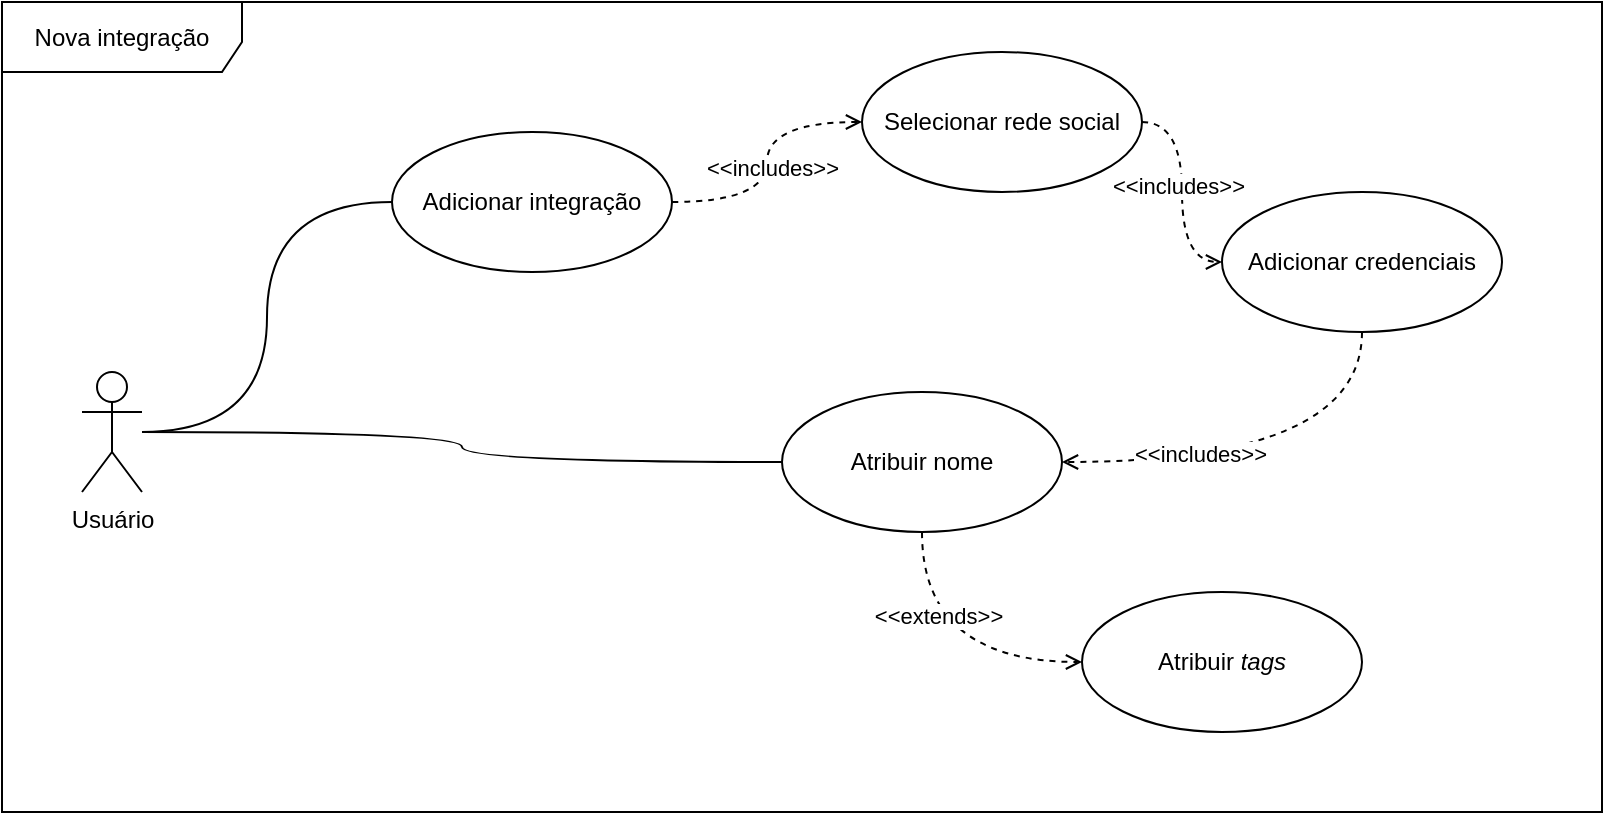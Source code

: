 <mxfile version="27.0.9">
  <diagram name="Page-1" id="_qw2nKSUtS-gzmmhCbGM">
    <mxGraphModel dx="1042" dy="674" grid="1" gridSize="10" guides="1" tooltips="1" connect="1" arrows="1" fold="1" page="1" pageScale="1" pageWidth="850" pageHeight="1100" math="0" shadow="0">
      <root>
        <mxCell id="0" />
        <mxCell id="1" parent="0" />
        <mxCell id="ppyu9AYOxugM7ncmXc7M-3" style="edgeStyle=orthogonalEdgeStyle;rounded=0;orthogonalLoop=1;jettySize=auto;html=1;entryX=0;entryY=0.5;entryDx=0;entryDy=0;endArrow=none;endFill=0;curved=1;startFill=0;" parent="1" source="ppyu9AYOxugM7ncmXc7M-1" target="ppyu9AYOxugM7ncmXc7M-2" edge="1">
          <mxGeometry relative="1" as="geometry" />
        </mxCell>
        <mxCell id="ppyu9AYOxugM7ncmXc7M-11" style="edgeStyle=orthogonalEdgeStyle;rounded=0;orthogonalLoop=1;jettySize=auto;html=1;entryX=0;entryY=0.5;entryDx=0;entryDy=0;curved=1;endArrow=none;startFill=0;" parent="1" source="ppyu9AYOxugM7ncmXc7M-1" target="ppyu9AYOxugM7ncmXc7M-10" edge="1">
          <mxGeometry relative="1" as="geometry" />
        </mxCell>
        <mxCell id="ppyu9AYOxugM7ncmXc7M-1" value="Usuário" style="shape=umlActor;verticalLabelPosition=bottom;verticalAlign=top;html=1;" parent="1" vertex="1">
          <mxGeometry x="130" y="270" width="30" height="60" as="geometry" />
        </mxCell>
        <mxCell id="ppyu9AYOxugM7ncmXc7M-5" style="edgeStyle=orthogonalEdgeStyle;rounded=0;orthogonalLoop=1;jettySize=auto;html=1;entryX=0;entryY=0.5;entryDx=0;entryDy=0;dashed=1;curved=1;endArrow=open;endFill=0;" parent="1" source="ppyu9AYOxugM7ncmXc7M-2" target="ppyu9AYOxugM7ncmXc7M-4" edge="1">
          <mxGeometry relative="1" as="geometry" />
        </mxCell>
        <mxCell id="ppyu9AYOxugM7ncmXc7M-6" value="&amp;lt;&amp;lt;includes&amp;gt;&amp;gt;" style="edgeLabel;html=1;align=center;verticalAlign=middle;resizable=0;points=[];" parent="ppyu9AYOxugM7ncmXc7M-5" vertex="1" connectable="0">
          <mxGeometry x="-0.04" y="-2" relative="1" as="geometry">
            <mxPoint as="offset" />
          </mxGeometry>
        </mxCell>
        <mxCell id="ppyu9AYOxugM7ncmXc7M-2" value="Adicionar integração" style="ellipse;whiteSpace=wrap;html=1;" parent="1" vertex="1">
          <mxGeometry x="285" y="150" width="140" height="70" as="geometry" />
        </mxCell>
        <mxCell id="ppyu9AYOxugM7ncmXc7M-8" style="edgeStyle=orthogonalEdgeStyle;rounded=0;orthogonalLoop=1;jettySize=auto;html=1;entryX=0;entryY=0.5;entryDx=0;entryDy=0;dashed=1;curved=1;endArrow=open;endFill=0;" parent="1" source="ppyu9AYOxugM7ncmXc7M-4" target="ppyu9AYOxugM7ncmXc7M-7" edge="1">
          <mxGeometry relative="1" as="geometry" />
        </mxCell>
        <mxCell id="ppyu9AYOxugM7ncmXc7M-9" value="&amp;lt;&amp;lt;includes&amp;gt;&amp;gt;" style="edgeLabel;html=1;align=center;verticalAlign=middle;resizable=0;points=[];" parent="ppyu9AYOxugM7ncmXc7M-8" vertex="1" connectable="0">
          <mxGeometry x="-0.068" y="-2" relative="1" as="geometry">
            <mxPoint as="offset" />
          </mxGeometry>
        </mxCell>
        <mxCell id="ppyu9AYOxugM7ncmXc7M-4" value="Selecionar rede social" style="ellipse;whiteSpace=wrap;html=1;" parent="1" vertex="1">
          <mxGeometry x="520" y="110" width="140" height="70" as="geometry" />
        </mxCell>
        <mxCell id="ppyu9AYOxugM7ncmXc7M-12" style="edgeStyle=orthogonalEdgeStyle;rounded=0;orthogonalLoop=1;jettySize=auto;html=1;entryX=1;entryY=0.5;entryDx=0;entryDy=0;curved=1;endArrow=open;endFill=0;dashed=1;exitX=0.5;exitY=1;exitDx=0;exitDy=0;" parent="1" source="ppyu9AYOxugM7ncmXc7M-7" target="ppyu9AYOxugM7ncmXc7M-10" edge="1">
          <mxGeometry relative="1" as="geometry" />
        </mxCell>
        <mxCell id="ppyu9AYOxugM7ncmXc7M-13" value="&amp;lt;&amp;lt;includes&amp;gt;&amp;gt;" style="edgeLabel;html=1;align=center;verticalAlign=middle;resizable=0;points=[];" parent="ppyu9AYOxugM7ncmXc7M-12" vertex="1" connectable="0">
          <mxGeometry x="0.367" y="-4" relative="1" as="geometry">
            <mxPoint x="1" as="offset" />
          </mxGeometry>
        </mxCell>
        <mxCell id="ppyu9AYOxugM7ncmXc7M-7" value="Adicionar credenciais" style="ellipse;whiteSpace=wrap;html=1;" parent="1" vertex="1">
          <mxGeometry x="700" y="180" width="140" height="70" as="geometry" />
        </mxCell>
        <mxCell id="ppyu9AYOxugM7ncmXc7M-15" style="edgeStyle=orthogonalEdgeStyle;rounded=0;orthogonalLoop=1;jettySize=auto;html=1;entryX=0;entryY=0.5;entryDx=0;entryDy=0;curved=1;dashed=1;endArrow=open;endFill=0;exitX=0.5;exitY=1;exitDx=0;exitDy=0;" parent="1" source="ppyu9AYOxugM7ncmXc7M-10" target="ppyu9AYOxugM7ncmXc7M-14" edge="1">
          <mxGeometry relative="1" as="geometry" />
        </mxCell>
        <mxCell id="ppyu9AYOxugM7ncmXc7M-16" value="&amp;lt;&amp;lt;extends&amp;gt;&amp;gt;" style="edgeLabel;html=1;align=center;verticalAlign=middle;resizable=0;points=[];" parent="ppyu9AYOxugM7ncmXc7M-15" vertex="1" connectable="0">
          <mxGeometry x="-0.431" y="8" relative="1" as="geometry">
            <mxPoint as="offset" />
          </mxGeometry>
        </mxCell>
        <mxCell id="ppyu9AYOxugM7ncmXc7M-10" value="Atribuir nome" style="ellipse;whiteSpace=wrap;html=1;" parent="1" vertex="1">
          <mxGeometry x="480" y="280" width="140" height="70" as="geometry" />
        </mxCell>
        <mxCell id="ppyu9AYOxugM7ncmXc7M-14" value="Atribuir &lt;i&gt;tags&lt;/i&gt;" style="ellipse;whiteSpace=wrap;html=1;" parent="1" vertex="1">
          <mxGeometry x="630" y="380" width="140" height="70" as="geometry" />
        </mxCell>
        <mxCell id="ppyu9AYOxugM7ncmXc7M-17" value="Nova integração" style="shape=umlFrame;whiteSpace=wrap;html=1;pointerEvents=0;width=120;height=35;" parent="1" vertex="1">
          <mxGeometry x="90" y="85" width="800" height="405" as="geometry" />
        </mxCell>
      </root>
    </mxGraphModel>
  </diagram>
</mxfile>
